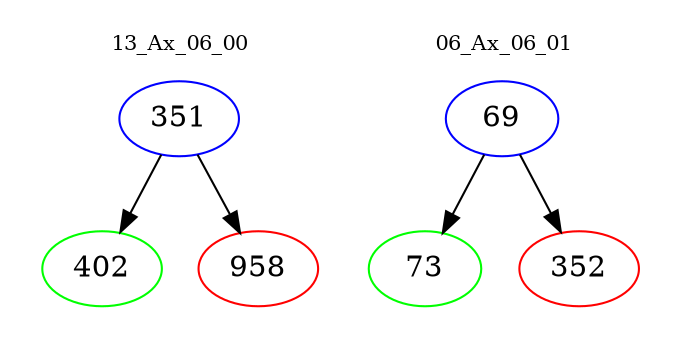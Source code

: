 digraph{
subgraph cluster_0 {
color = white
label = "13_Ax_06_00";
fontsize=10;
T0_351 [label="351", color="blue"]
T0_351 -> T0_402 [color="black"]
T0_402 [label="402", color="green"]
T0_351 -> T0_958 [color="black"]
T0_958 [label="958", color="red"]
}
subgraph cluster_1 {
color = white
label = "06_Ax_06_01";
fontsize=10;
T1_69 [label="69", color="blue"]
T1_69 -> T1_73 [color="black"]
T1_73 [label="73", color="green"]
T1_69 -> T1_352 [color="black"]
T1_352 [label="352", color="red"]
}
}
